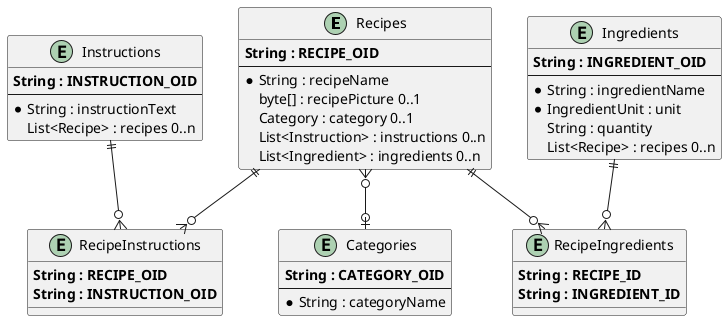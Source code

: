 @startuml
'https://plantuml.com/entity-diagram

entity Recipes {
**String : RECIPE_OID **
--
* String : recipeName
byte[] : recipePicture 0..1
Category : category 0..1
List<Instruction> : instructions 0..n
List<Ingredient> : ingredients 0..n
}

entity Categories {
**String : CATEGORY_OID**
--
* String : categoryName
}

entity Ingredients {
**String : INGREDIENT_OID**
--
*String : ingredientName
*IngredientUnit : unit
String : quantity
List<Recipe> : recipes 0..n
}

entity Instructions {
**String : INSTRUCTION_OID**
--
*String : instructionText
List<Recipe> : recipes 0..n
}

entity RecipeInstructions {
**String : RECIPE_OID**
**String : INSTRUCTION_OID**
}

entity RecipeIngredients {
**String : RECIPE_ID**
**String : INGREDIENT_ID**
}

Recipes }o--o| Categories
Recipes ||--o{ RecipeIngredients
Ingredients ||--o{ RecipeIngredients
Recipes ||--o{ RecipeInstructions
Instructions ||--o{ RecipeInstructions
@enduml
